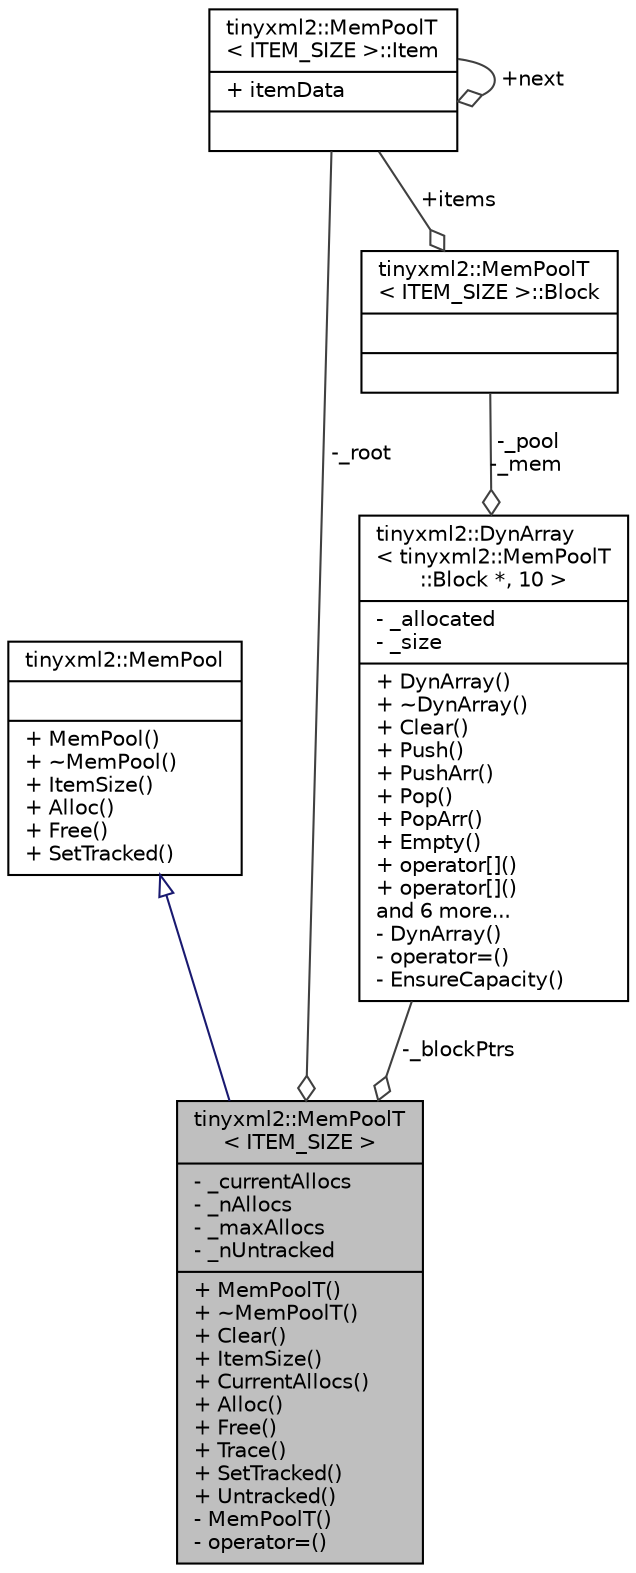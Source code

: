 digraph "tinyxml2::MemPoolT&lt; ITEM_SIZE &gt;"
{
 // LATEX_PDF_SIZE
  edge [fontname="Helvetica",fontsize="10",labelfontname="Helvetica",labelfontsize="10"];
  node [fontname="Helvetica",fontsize="10",shape=record];
  Node1 [label="{tinyxml2::MemPoolT\l\< ITEM_SIZE \>\n|- _currentAllocs\l- _nAllocs\l- _maxAllocs\l- _nUntracked\l|+ MemPoolT()\l+ ~MemPoolT()\l+ Clear()\l+ ItemSize()\l+ CurrentAllocs()\l+ Alloc()\l+ Free()\l+ Trace()\l+ SetTracked()\l+ Untracked()\l- MemPoolT()\l- operator=()\l}",height=0.2,width=0.4,color="black", fillcolor="grey75", style="filled", fontcolor="black",tooltip=" "];
  Node2 -> Node1 [dir="back",color="midnightblue",fontsize="10",style="solid",arrowtail="onormal",fontname="Helvetica"];
  Node2 [label="{tinyxml2::MemPool\n||+ MemPool()\l+ ~MemPool()\l+ ItemSize()\l+ Alloc()\l+ Free()\l+ SetTracked()\l}",height=0.2,width=0.4,color="black", fillcolor="white", style="filled",URL="$classtinyxml2_1_1_mem_pool.html",tooltip=" "];
  Node3 -> Node1 [color="grey25",fontsize="10",style="solid",label=" -_blockPtrs" ,arrowhead="odiamond",fontname="Helvetica"];
  Node3 [label="{tinyxml2::DynArray\l\< tinyxml2::MemPoolT\l::Block *, 10 \>\n|- _allocated\l- _size\l|+ DynArray()\l+ ~DynArray()\l+ Clear()\l+ Push()\l+ PushArr()\l+ Pop()\l+ PopArr()\l+ Empty()\l+ operator[]()\l+ operator[]()\land 6 more...\l- DynArray()\l- operator=()\l- EnsureCapacity()\l}",height=0.2,width=0.4,color="black", fillcolor="white", style="filled",URL="$classtinyxml2_1_1_dyn_array.html",tooltip=" "];
  Node4 -> Node3 [color="grey25",fontsize="10",style="solid",label=" -_pool\n-_mem" ,arrowhead="odiamond",fontname="Helvetica"];
  Node4 [label="{tinyxml2::MemPoolT\l\< ITEM_SIZE \>::Block\n||}",height=0.2,width=0.4,color="black", fillcolor="white", style="filled",URL="$structtinyxml2_1_1_mem_pool_t_1_1_block.html",tooltip=" "];
  Node5 -> Node4 [color="grey25",fontsize="10",style="solid",label=" +items" ,arrowhead="odiamond",fontname="Helvetica"];
  Node5 [label="{tinyxml2::MemPoolT\l\< ITEM_SIZE \>::Item\n|+ itemData\l|}",height=0.2,width=0.4,color="black", fillcolor="white", style="filled",URL="$uniontinyxml2_1_1_mem_pool_t_1_1_item.html",tooltip=" "];
  Node5 -> Node5 [color="grey25",fontsize="10",style="solid",label=" +next" ,arrowhead="odiamond",fontname="Helvetica"];
  Node5 -> Node1 [color="grey25",fontsize="10",style="solid",label=" -_root" ,arrowhead="odiamond",fontname="Helvetica"];
}
